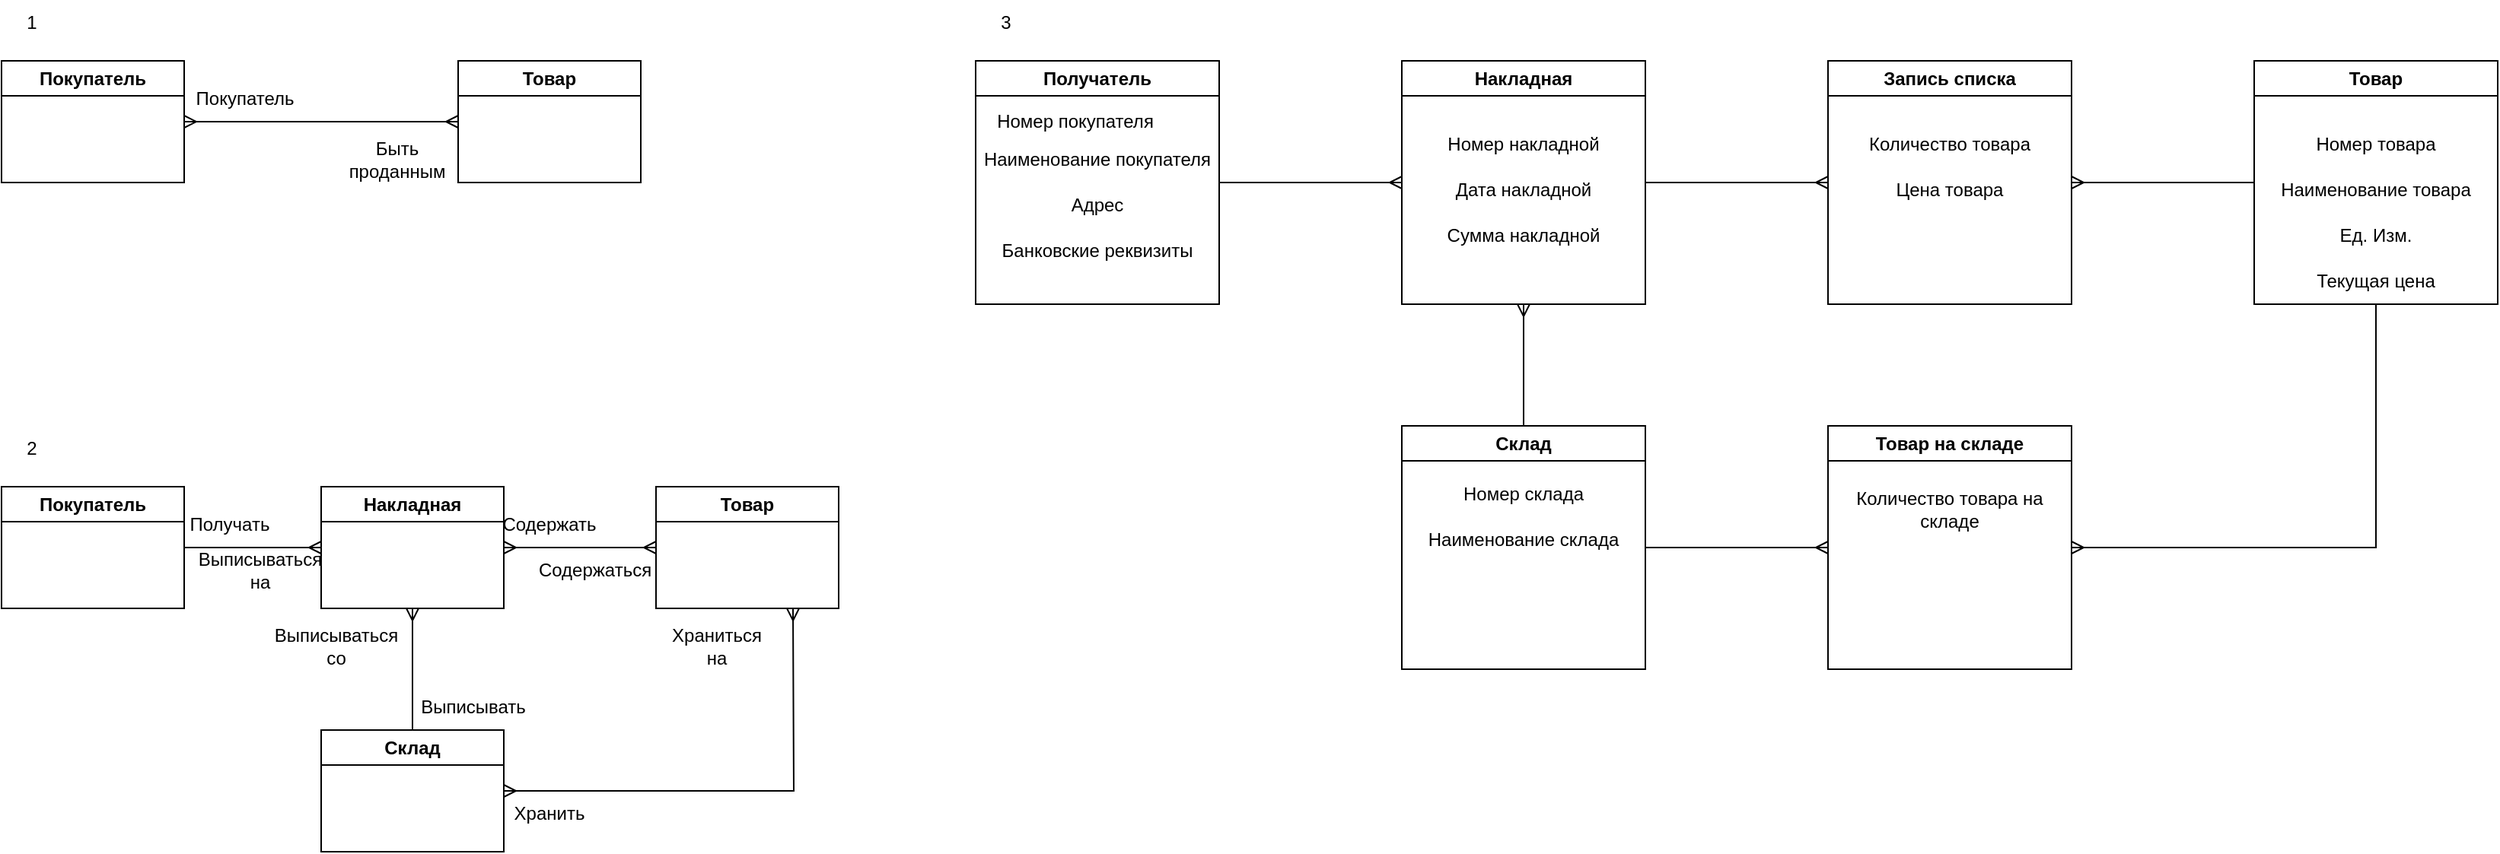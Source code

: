 <mxfile version="23.0.2" type="github">
  <diagram name="Страница — 1" id="iiY84fL7lKHI_6B-AdGC">
    <mxGraphModel dx="1434" dy="777" grid="1" gridSize="10" guides="1" tooltips="1" connect="1" arrows="1" fold="1" page="1" pageScale="1" pageWidth="1169" pageHeight="827" math="0" shadow="0">
      <root>
        <mxCell id="0" />
        <mxCell id="1" parent="0" />
        <mxCell id="8DKpkcI0aDm_iJhaxFEY-1" value="Покупатель" style="swimlane;whiteSpace=wrap;html=1;" vertex="1" parent="1">
          <mxGeometry y="40" width="120" height="80" as="geometry" />
        </mxCell>
        <mxCell id="8DKpkcI0aDm_iJhaxFEY-3" value="Товар" style="swimlane;whiteSpace=wrap;html=1;" vertex="1" parent="1">
          <mxGeometry x="300" y="40" width="120" height="80" as="geometry" />
        </mxCell>
        <mxCell id="8DKpkcI0aDm_iJhaxFEY-7" value="Покупатель" style="text;html=1;strokeColor=none;fillColor=none;align=center;verticalAlign=middle;whiteSpace=wrap;rounded=0;" vertex="1" parent="1">
          <mxGeometry x="130" y="50" width="60" height="30" as="geometry" />
        </mxCell>
        <mxCell id="8DKpkcI0aDm_iJhaxFEY-8" value="Быть проданным" style="text;html=1;strokeColor=none;fillColor=none;align=center;verticalAlign=middle;whiteSpace=wrap;rounded=0;" vertex="1" parent="1">
          <mxGeometry x="230" y="90" width="60" height="30" as="geometry" />
        </mxCell>
        <mxCell id="8DKpkcI0aDm_iJhaxFEY-9" value="1" style="text;html=1;strokeColor=none;fillColor=none;align=center;verticalAlign=middle;whiteSpace=wrap;rounded=0;" vertex="1" parent="1">
          <mxGeometry width="40" height="30" as="geometry" />
        </mxCell>
        <mxCell id="8DKpkcI0aDm_iJhaxFEY-10" value="2" style="text;html=1;strokeColor=none;fillColor=none;align=center;verticalAlign=middle;whiteSpace=wrap;rounded=0;" vertex="1" parent="1">
          <mxGeometry y="280" width="40" height="30" as="geometry" />
        </mxCell>
        <mxCell id="8DKpkcI0aDm_iJhaxFEY-11" value="" style="edgeStyle=entityRelationEdgeStyle;fontSize=12;html=1;endArrow=ERmany;startArrow=ERmany;rounded=0;entryX=0;entryY=0.5;entryDx=0;entryDy=0;" edge="1" parent="1" target="8DKpkcI0aDm_iJhaxFEY-3">
          <mxGeometry width="100" height="100" relative="1" as="geometry">
            <mxPoint x="120" y="80" as="sourcePoint" />
            <mxPoint x="220" y="-20" as="targetPoint" />
            <Array as="points">
              <mxPoint x="200" y="80" />
            </Array>
          </mxGeometry>
        </mxCell>
        <mxCell id="8DKpkcI0aDm_iJhaxFEY-12" value="Покупатель" style="swimlane;whiteSpace=wrap;html=1;" vertex="1" parent="1">
          <mxGeometry y="320" width="120" height="80" as="geometry">
            <mxRectangle x="40" y="320" width="110" height="30" as="alternateBounds" />
          </mxGeometry>
        </mxCell>
        <mxCell id="8DKpkcI0aDm_iJhaxFEY-13" value="Накладная" style="swimlane;whiteSpace=wrap;html=1;" vertex="1" parent="1">
          <mxGeometry x="210" y="320" width="120" height="80" as="geometry" />
        </mxCell>
        <mxCell id="8DKpkcI0aDm_iJhaxFEY-14" value="Товар" style="swimlane;whiteSpace=wrap;html=1;" vertex="1" parent="1">
          <mxGeometry x="430" y="320" width="120" height="80" as="geometry" />
        </mxCell>
        <mxCell id="8DKpkcI0aDm_iJhaxFEY-16" value="" style="edgeStyle=entityRelationEdgeStyle;fontSize=12;html=1;endArrow=ERmany;rounded=0;exitX=1;exitY=0.5;exitDx=0;exitDy=0;entryX=0;entryY=0.5;entryDx=0;entryDy=0;" edge="1" parent="1" source="8DKpkcI0aDm_iJhaxFEY-12" target="8DKpkcI0aDm_iJhaxFEY-13">
          <mxGeometry width="100" height="100" relative="1" as="geometry">
            <mxPoint x="70" y="570" as="sourcePoint" />
            <mxPoint x="170" y="470" as="targetPoint" />
          </mxGeometry>
        </mxCell>
        <mxCell id="8DKpkcI0aDm_iJhaxFEY-17" value="" style="edgeStyle=entityRelationEdgeStyle;fontSize=12;html=1;endArrow=ERmany;startArrow=ERmany;rounded=0;entryX=0;entryY=0.5;entryDx=0;entryDy=0;" edge="1" parent="1" target="8DKpkcI0aDm_iJhaxFEY-14">
          <mxGeometry width="100" height="100" relative="1" as="geometry">
            <mxPoint x="330" y="360" as="sourcePoint" />
            <mxPoint x="430" y="260" as="targetPoint" />
          </mxGeometry>
        </mxCell>
        <mxCell id="8DKpkcI0aDm_iJhaxFEY-18" value="Склад" style="swimlane;whiteSpace=wrap;html=1;startSize=23;" vertex="1" parent="1">
          <mxGeometry x="210" y="480" width="120" height="80" as="geometry" />
        </mxCell>
        <mxCell id="8DKpkcI0aDm_iJhaxFEY-21" value="" style="edgeStyle=orthogonalEdgeStyle;fontSize=12;html=1;endArrow=ERmany;rounded=0;entryX=0.5;entryY=1;entryDx=0;entryDy=0;exitX=0.5;exitY=0;exitDx=0;exitDy=0;" edge="1" parent="1" source="8DKpkcI0aDm_iJhaxFEY-18" target="8DKpkcI0aDm_iJhaxFEY-13">
          <mxGeometry width="100" height="100" relative="1" as="geometry">
            <mxPoint x="210" y="590" as="sourcePoint" />
            <mxPoint x="310" y="490" as="targetPoint" />
          </mxGeometry>
        </mxCell>
        <mxCell id="8DKpkcI0aDm_iJhaxFEY-22" value="" style="edgeStyle=orthogonalEdgeStyle;fontSize=12;html=1;endArrow=ERmany;startArrow=ERmany;rounded=0;exitX=1;exitY=0.5;exitDx=0;exitDy=0;" edge="1" parent="1" source="8DKpkcI0aDm_iJhaxFEY-18">
          <mxGeometry width="100" height="100" relative="1" as="geometry">
            <mxPoint x="420" y="540" as="sourcePoint" />
            <mxPoint x="520" y="400" as="targetPoint" />
          </mxGeometry>
        </mxCell>
        <mxCell id="8DKpkcI0aDm_iJhaxFEY-23" value="Получать" style="text;html=1;strokeColor=none;fillColor=none;align=center;verticalAlign=middle;whiteSpace=wrap;rounded=0;" vertex="1" parent="1">
          <mxGeometry x="120" y="330" width="60" height="30" as="geometry" />
        </mxCell>
        <mxCell id="8DKpkcI0aDm_iJhaxFEY-24" value="Выписываться на" style="text;html=1;strokeColor=none;fillColor=none;align=center;verticalAlign=middle;whiteSpace=wrap;rounded=0;" vertex="1" parent="1">
          <mxGeometry x="140" y="360" width="60" height="30" as="geometry" />
        </mxCell>
        <mxCell id="8DKpkcI0aDm_iJhaxFEY-25" value="Содержать" style="text;html=1;strokeColor=none;fillColor=none;align=center;verticalAlign=middle;whiteSpace=wrap;rounded=0;" vertex="1" parent="1">
          <mxGeometry x="330" y="330" width="60" height="30" as="geometry" />
        </mxCell>
        <mxCell id="8DKpkcI0aDm_iJhaxFEY-26" value="Содержаться" style="text;html=1;strokeColor=none;fillColor=none;align=center;verticalAlign=middle;whiteSpace=wrap;rounded=0;" vertex="1" parent="1">
          <mxGeometry x="360" y="360" width="60" height="30" as="geometry" />
        </mxCell>
        <mxCell id="8DKpkcI0aDm_iJhaxFEY-27" value="Храниться на" style="text;html=1;strokeColor=none;fillColor=none;align=center;verticalAlign=middle;whiteSpace=wrap;rounded=0;" vertex="1" parent="1">
          <mxGeometry x="440" y="410" width="60" height="30" as="geometry" />
        </mxCell>
        <mxCell id="8DKpkcI0aDm_iJhaxFEY-28" value="Хранить" style="text;html=1;strokeColor=none;fillColor=none;align=center;verticalAlign=middle;whiteSpace=wrap;rounded=0;" vertex="1" parent="1">
          <mxGeometry x="330" y="520" width="60" height="30" as="geometry" />
        </mxCell>
        <mxCell id="8DKpkcI0aDm_iJhaxFEY-29" value="Выписываться со" style="text;html=1;strokeColor=none;fillColor=none;align=center;verticalAlign=middle;whiteSpace=wrap;rounded=0;" vertex="1" parent="1">
          <mxGeometry x="190" y="410" width="60" height="30" as="geometry" />
        </mxCell>
        <mxCell id="8DKpkcI0aDm_iJhaxFEY-30" value="Выписывать" style="text;html=1;strokeColor=none;fillColor=none;align=center;verticalAlign=middle;whiteSpace=wrap;rounded=0;" vertex="1" parent="1">
          <mxGeometry x="280" y="450" width="60" height="30" as="geometry" />
        </mxCell>
        <mxCell id="8DKpkcI0aDm_iJhaxFEY-31" value="3" style="text;html=1;strokeColor=none;fillColor=none;align=center;verticalAlign=middle;whiteSpace=wrap;rounded=0;" vertex="1" parent="1">
          <mxGeometry x="640" width="40" height="30" as="geometry" />
        </mxCell>
        <mxCell id="8DKpkcI0aDm_iJhaxFEY-32" value="Получатель" style="swimlane;whiteSpace=wrap;html=1;" vertex="1" parent="1">
          <mxGeometry x="640" y="40" width="160" height="160" as="geometry" />
        </mxCell>
        <mxCell id="8DKpkcI0aDm_iJhaxFEY-44" value="Номер покупателя" style="text;html=1;align=center;verticalAlign=middle;resizable=0;points=[];autosize=1;strokeColor=none;fillColor=none;" vertex="1" parent="8DKpkcI0aDm_iJhaxFEY-32">
          <mxGeometry y="25" width="130" height="30" as="geometry" />
        </mxCell>
        <mxCell id="8DKpkcI0aDm_iJhaxFEY-45" value="Наименование покупателя" style="text;html=1;strokeColor=none;fillColor=none;align=center;verticalAlign=middle;whiteSpace=wrap;rounded=0;" vertex="1" parent="8DKpkcI0aDm_iJhaxFEY-32">
          <mxGeometry y="50" width="160" height="30" as="geometry" />
        </mxCell>
        <mxCell id="8DKpkcI0aDm_iJhaxFEY-46" value="Адрес" style="text;html=1;strokeColor=none;fillColor=none;align=center;verticalAlign=middle;whiteSpace=wrap;rounded=0;" vertex="1" parent="8DKpkcI0aDm_iJhaxFEY-32">
          <mxGeometry y="80" width="160" height="30" as="geometry" />
        </mxCell>
        <mxCell id="8DKpkcI0aDm_iJhaxFEY-48" value="Банковские реквизиты" style="text;html=1;strokeColor=none;fillColor=none;align=center;verticalAlign=middle;whiteSpace=wrap;rounded=0;" vertex="1" parent="8DKpkcI0aDm_iJhaxFEY-32">
          <mxGeometry y="110" width="160" height="30" as="geometry" />
        </mxCell>
        <mxCell id="8DKpkcI0aDm_iJhaxFEY-33" value="Накладная" style="swimlane;whiteSpace=wrap;html=1;" vertex="1" parent="1">
          <mxGeometry x="920" y="40" width="160" height="160" as="geometry">
            <mxRectangle x="920" y="40" width="100" height="30" as="alternateBounds" />
          </mxGeometry>
        </mxCell>
        <mxCell id="8DKpkcI0aDm_iJhaxFEY-49" value="Номер накладной" style="text;html=1;strokeColor=none;fillColor=none;align=center;verticalAlign=middle;whiteSpace=wrap;rounded=0;" vertex="1" parent="8DKpkcI0aDm_iJhaxFEY-33">
          <mxGeometry y="40" width="160" height="30" as="geometry" />
        </mxCell>
        <mxCell id="8DKpkcI0aDm_iJhaxFEY-50" value="Дата накладной" style="text;html=1;strokeColor=none;fillColor=none;align=center;verticalAlign=middle;whiteSpace=wrap;rounded=0;" vertex="1" parent="8DKpkcI0aDm_iJhaxFEY-33">
          <mxGeometry y="70" width="160" height="30" as="geometry" />
        </mxCell>
        <mxCell id="8DKpkcI0aDm_iJhaxFEY-51" value="Сумма накладной" style="text;html=1;strokeColor=none;fillColor=none;align=center;verticalAlign=middle;whiteSpace=wrap;rounded=0;" vertex="1" parent="8DKpkcI0aDm_iJhaxFEY-33">
          <mxGeometry y="100" width="160" height="30" as="geometry" />
        </mxCell>
        <mxCell id="8DKpkcI0aDm_iJhaxFEY-34" value="Запись списка" style="swimlane;whiteSpace=wrap;html=1;" vertex="1" parent="1">
          <mxGeometry x="1200" y="40" width="160" height="160" as="geometry" />
        </mxCell>
        <mxCell id="8DKpkcI0aDm_iJhaxFEY-52" value="Количество товара" style="text;html=1;strokeColor=none;fillColor=none;align=center;verticalAlign=middle;whiteSpace=wrap;rounded=0;" vertex="1" parent="8DKpkcI0aDm_iJhaxFEY-34">
          <mxGeometry y="40" width="160" height="30" as="geometry" />
        </mxCell>
        <mxCell id="8DKpkcI0aDm_iJhaxFEY-53" value="Цена товара" style="text;html=1;strokeColor=none;fillColor=none;align=center;verticalAlign=middle;whiteSpace=wrap;rounded=0;" vertex="1" parent="8DKpkcI0aDm_iJhaxFEY-34">
          <mxGeometry y="70" width="160" height="30" as="geometry" />
        </mxCell>
        <mxCell id="8DKpkcI0aDm_iJhaxFEY-35" value="Склад" style="swimlane;whiteSpace=wrap;html=1;" vertex="1" parent="1">
          <mxGeometry x="920" y="280" width="160" height="160" as="geometry" />
        </mxCell>
        <mxCell id="8DKpkcI0aDm_iJhaxFEY-58" value="Номер склада" style="text;html=1;strokeColor=none;fillColor=none;align=center;verticalAlign=middle;whiteSpace=wrap;rounded=0;" vertex="1" parent="8DKpkcI0aDm_iJhaxFEY-35">
          <mxGeometry y="30" width="160" height="30" as="geometry" />
        </mxCell>
        <mxCell id="8DKpkcI0aDm_iJhaxFEY-36" value="Товар на складе" style="swimlane;whiteSpace=wrap;html=1;" vertex="1" parent="1">
          <mxGeometry x="1200" y="280" width="160" height="160" as="geometry" />
        </mxCell>
        <mxCell id="8DKpkcI0aDm_iJhaxFEY-37" value="Товар" style="swimlane;whiteSpace=wrap;html=1;" vertex="1" parent="1">
          <mxGeometry x="1480" y="40" width="160" height="160" as="geometry" />
        </mxCell>
        <mxCell id="8DKpkcI0aDm_iJhaxFEY-54" value="Номер товара" style="text;html=1;strokeColor=none;fillColor=none;align=center;verticalAlign=middle;whiteSpace=wrap;rounded=0;" vertex="1" parent="8DKpkcI0aDm_iJhaxFEY-37">
          <mxGeometry y="40" width="160" height="30" as="geometry" />
        </mxCell>
        <mxCell id="8DKpkcI0aDm_iJhaxFEY-55" value="Наименование товара" style="text;html=1;strokeColor=none;fillColor=none;align=center;verticalAlign=middle;whiteSpace=wrap;rounded=0;" vertex="1" parent="8DKpkcI0aDm_iJhaxFEY-37">
          <mxGeometry y="70" width="160" height="30" as="geometry" />
        </mxCell>
        <mxCell id="8DKpkcI0aDm_iJhaxFEY-56" value="Ед. Изм." style="text;html=1;strokeColor=none;fillColor=none;align=center;verticalAlign=middle;whiteSpace=wrap;rounded=0;" vertex="1" parent="8DKpkcI0aDm_iJhaxFEY-37">
          <mxGeometry y="100" width="160" height="30" as="geometry" />
        </mxCell>
        <mxCell id="8DKpkcI0aDm_iJhaxFEY-57" value="Текущая цена" style="text;html=1;strokeColor=none;fillColor=none;align=center;verticalAlign=middle;whiteSpace=wrap;rounded=0;" vertex="1" parent="8DKpkcI0aDm_iJhaxFEY-37">
          <mxGeometry y="130" width="160" height="30" as="geometry" />
        </mxCell>
        <mxCell id="8DKpkcI0aDm_iJhaxFEY-38" value="" style="edgeStyle=entityRelationEdgeStyle;fontSize=12;html=1;endArrow=ERmany;rounded=0;entryX=0;entryY=0.5;entryDx=0;entryDy=0;exitX=1;exitY=0;exitDx=0;exitDy=0;" edge="1" parent="1" source="8DKpkcI0aDm_iJhaxFEY-46" target="8DKpkcI0aDm_iJhaxFEY-33">
          <mxGeometry width="100" height="100" relative="1" as="geometry">
            <mxPoint x="850" y="60" as="sourcePoint" />
            <mxPoint x="900" y="-20" as="targetPoint" />
          </mxGeometry>
        </mxCell>
        <mxCell id="8DKpkcI0aDm_iJhaxFEY-39" value="" style="edgeStyle=entityRelationEdgeStyle;fontSize=12;html=1;endArrow=ERmany;rounded=0;entryX=0;entryY=0.5;entryDx=0;entryDy=0;exitX=1;exitY=0.5;exitDx=0;exitDy=0;" edge="1" parent="1" source="8DKpkcI0aDm_iJhaxFEY-33" target="8DKpkcI0aDm_iJhaxFEY-34">
          <mxGeometry width="100" height="100" relative="1" as="geometry">
            <mxPoint x="1080" y="80" as="sourcePoint" />
            <mxPoint x="1180" y="-20" as="targetPoint" />
          </mxGeometry>
        </mxCell>
        <mxCell id="8DKpkcI0aDm_iJhaxFEY-40" value="" style="edgeStyle=entityRelationEdgeStyle;fontSize=12;html=1;endArrow=ERmany;rounded=0;entryX=1;entryY=0.5;entryDx=0;entryDy=0;exitX=0;exitY=0.5;exitDx=0;exitDy=0;" edge="1" parent="1" source="8DKpkcI0aDm_iJhaxFEY-37" target="8DKpkcI0aDm_iJhaxFEY-34">
          <mxGeometry width="100" height="100" relative="1" as="geometry">
            <mxPoint x="1390" y="290" as="sourcePoint" />
            <mxPoint x="1490" y="190" as="targetPoint" />
          </mxGeometry>
        </mxCell>
        <mxCell id="8DKpkcI0aDm_iJhaxFEY-41" value="" style="edgeStyle=orthogonalEdgeStyle;fontSize=12;html=1;endArrow=ERmany;rounded=0;exitX=0.5;exitY=1;exitDx=0;exitDy=0;entryX=1;entryY=0.5;entryDx=0;entryDy=0;" edge="1" parent="1" source="8DKpkcI0aDm_iJhaxFEY-37" target="8DKpkcI0aDm_iJhaxFEY-36">
          <mxGeometry width="100" height="100" relative="1" as="geometry">
            <mxPoint x="1480" y="300" as="sourcePoint" />
            <mxPoint x="1580" y="200" as="targetPoint" />
          </mxGeometry>
        </mxCell>
        <mxCell id="8DKpkcI0aDm_iJhaxFEY-42" value="" style="edgeStyle=orthogonalEdgeStyle;fontSize=12;html=1;endArrow=ERmany;rounded=0;entryX=0.5;entryY=1;entryDx=0;entryDy=0;exitX=0.5;exitY=0;exitDx=0;exitDy=0;" edge="1" parent="1" source="8DKpkcI0aDm_iJhaxFEY-35" target="8DKpkcI0aDm_iJhaxFEY-33">
          <mxGeometry width="100" height="100" relative="1" as="geometry">
            <mxPoint x="810" y="250" as="sourcePoint" />
            <mxPoint x="910" y="150" as="targetPoint" />
          </mxGeometry>
        </mxCell>
        <mxCell id="8DKpkcI0aDm_iJhaxFEY-43" value="" style="edgeStyle=entityRelationEdgeStyle;fontSize=12;html=1;endArrow=ERmany;rounded=0;entryX=0;entryY=0.5;entryDx=0;entryDy=0;exitX=1;exitY=0.5;exitDx=0;exitDy=0;" edge="1" parent="1" source="8DKpkcI0aDm_iJhaxFEY-35" target="8DKpkcI0aDm_iJhaxFEY-36">
          <mxGeometry width="100" height="100" relative="1" as="geometry">
            <mxPoint x="1090" y="430" as="sourcePoint" />
            <mxPoint x="1190" y="330" as="targetPoint" />
          </mxGeometry>
        </mxCell>
        <mxCell id="8DKpkcI0aDm_iJhaxFEY-59" value="Наименование склада" style="text;html=1;strokeColor=none;fillColor=none;align=center;verticalAlign=middle;whiteSpace=wrap;rounded=0;" vertex="1" parent="1">
          <mxGeometry x="920" y="340" width="160" height="30" as="geometry" />
        </mxCell>
        <mxCell id="8DKpkcI0aDm_iJhaxFEY-60" value="Количество товара на складе" style="text;html=1;strokeColor=none;fillColor=none;align=center;verticalAlign=middle;whiteSpace=wrap;rounded=0;" vertex="1" parent="1">
          <mxGeometry x="1200" y="320" width="160" height="30" as="geometry" />
        </mxCell>
      </root>
    </mxGraphModel>
  </diagram>
</mxfile>
